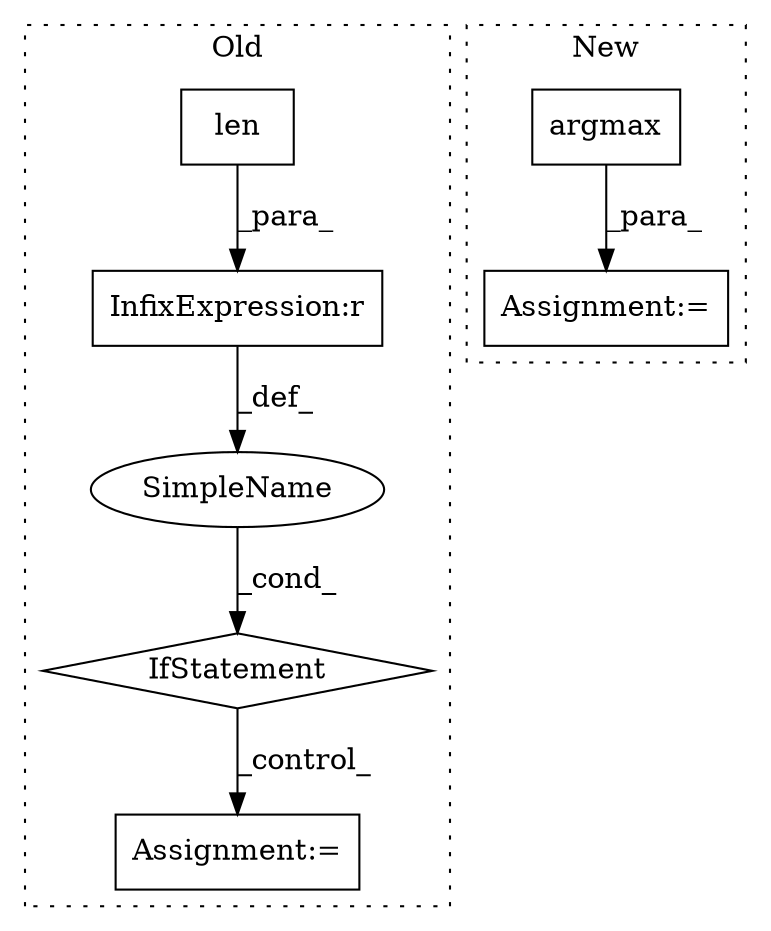digraph G {
subgraph cluster0 {
1 [label="IfStatement" a="25" s="1954,2007" l="4,2" shape="diamond"];
4 [label="Assignment:=" a="7" s="2183" l="2" shape="box"];
5 [label="SimpleName" a="42" s="" l="" shape="ellipse"];
6 [label="InfixExpression:r" a="27" s="1971" l="4" shape="box"];
7 [label="len" a="32" s="1976,2001" l="4,1" shape="box"];
label = "Old";
style="dotted";
}
subgraph cluster1 {
2 [label="argmax" a="32" s="680,705" l="7,1" shape="box"];
3 [label="Assignment:=" a="7" s="762" l="1" shape="box"];
label = "New";
style="dotted";
}
1 -> 4 [label="_control_"];
2 -> 3 [label="_para_"];
5 -> 1 [label="_cond_"];
6 -> 5 [label="_def_"];
7 -> 6 [label="_para_"];
}